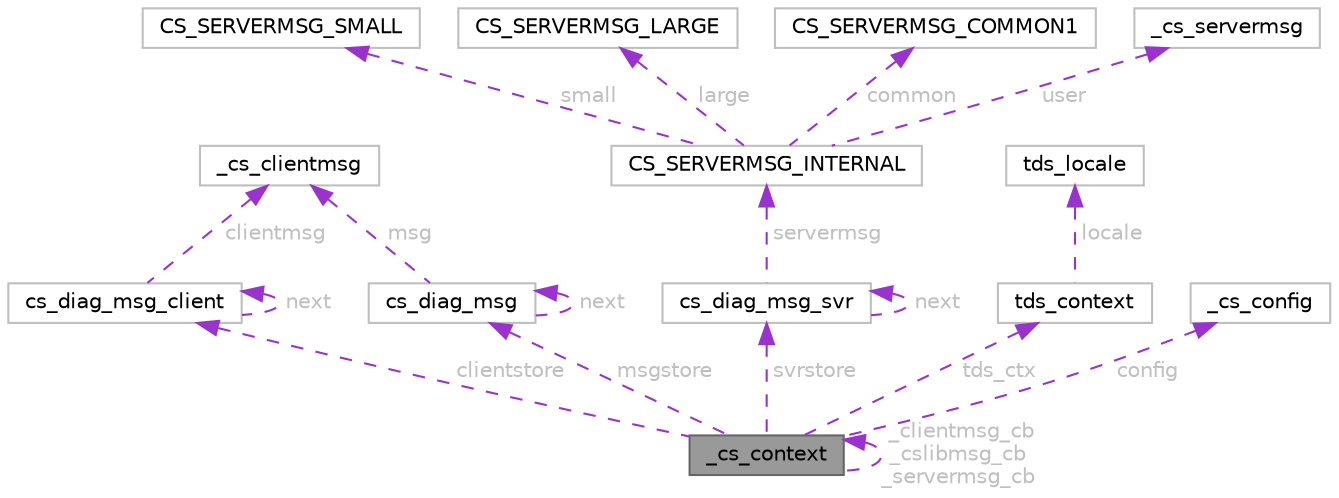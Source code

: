 digraph "_cs_context"
{
 // LATEX_PDF_SIZE
  bgcolor="transparent";
  edge [fontname=Helvetica,fontsize=10,labelfontname=Helvetica,labelfontsize=10];
  node [fontname=Helvetica,fontsize=10,shape=box,height=0.2,width=0.4];
  Node1 [id="Node000001",label="_cs_context",height=0.2,width=0.4,color="gray40", fillcolor="grey60", style="filled", fontcolor="black",tooltip=" "];
  Node2 -> Node1 [id="edge1_Node000001_Node000002",dir="back",color="darkorchid3",style="dashed",tooltip=" ",label=" clientstore",fontcolor="grey" ];
  Node2 [id="Node000002",label="cs_diag_msg_client",height=0.2,width=0.4,color="grey75", fillcolor="white", style="filled",URL="$a00886.html",tooltip=" "];
  Node2 -> Node2 [id="edge2_Node000002_Node000002",dir="back",color="darkorchid3",style="dashed",tooltip=" ",label=" next",fontcolor="grey" ];
  Node3 -> Node2 [id="edge3_Node000002_Node000003",dir="back",color="darkorchid3",style="dashed",tooltip=" ",label=" clientmsg",fontcolor="grey" ];
  Node3 [id="Node000003",label="_cs_clientmsg",height=0.2,width=0.4,color="grey75", fillcolor="white", style="filled",URL="$a00874.html",tooltip=" "];
  Node4 -> Node1 [id="edge4_Node000001_Node000004",dir="back",color="darkorchid3",style="dashed",tooltip=" ",label=" svrstore",fontcolor="grey" ];
  Node4 [id="Node000004",label="cs_diag_msg_svr",height=0.2,width=0.4,color="grey75", fillcolor="white", style="filled",URL="$a00910.html",tooltip=" "];
  Node4 -> Node4 [id="edge5_Node000004_Node000004",dir="back",color="darkorchid3",style="dashed",tooltip=" ",label=" next",fontcolor="grey" ];
  Node5 -> Node4 [id="edge6_Node000004_Node000005",dir="back",color="darkorchid3",style="dashed",tooltip=" ",label=" servermsg",fontcolor="grey" ];
  Node5 [id="Node000005",label="CS_SERVERMSG_INTERNAL",height=0.2,width=0.4,color="grey75", fillcolor="white", style="filled",URL="$a00906.html",tooltip=" "];
  Node6 -> Node5 [id="edge7_Node000005_Node000006",dir="back",color="darkorchid3",style="dashed",tooltip=" ",label=" small",fontcolor="grey" ];
  Node6 [id="Node000006",label="CS_SERVERMSG_SMALL",height=0.2,width=0.4,color="grey75", fillcolor="white", style="filled",URL="$a00890.html",tooltip=" "];
  Node7 -> Node5 [id="edge8_Node000005_Node000007",dir="back",color="darkorchid3",style="dashed",tooltip=" ",label=" large",fontcolor="grey" ];
  Node7 [id="Node000007",label="CS_SERVERMSG_LARGE",height=0.2,width=0.4,color="grey75", fillcolor="white", style="filled",URL="$a00894.html",tooltip=" "];
  Node8 -> Node5 [id="edge9_Node000005_Node000008",dir="back",color="darkorchid3",style="dashed",tooltip=" ",label=" common",fontcolor="grey" ];
  Node8 [id="Node000008",label="CS_SERVERMSG_COMMON1",height=0.2,width=0.4,color="grey75", fillcolor="white", style="filled",URL="$a00898.html",tooltip=" "];
  Node9 -> Node5 [id="edge10_Node000005_Node000009",dir="back",color="darkorchid3",style="dashed",tooltip=" ",label=" user",fontcolor="grey" ];
  Node9 [id="Node000009",label="_cs_servermsg",height=0.2,width=0.4,color="grey75", fillcolor="white", style="filled",URL="$a00878.html",tooltip=" "];
  Node10 -> Node1 [id="edge11_Node000001_Node000010",dir="back",color="darkorchid3",style="dashed",tooltip=" ",label=" msgstore",fontcolor="grey" ];
  Node10 [id="Node000010",label="cs_diag_msg",height=0.2,width=0.4,color="grey75", fillcolor="white", style="filled",URL="$a00914.html",tooltip=" "];
  Node3 -> Node10 [id="edge12_Node000010_Node000003",dir="back",color="darkorchid3",style="dashed",tooltip=" ",label=" msg",fontcolor="grey" ];
  Node10 -> Node10 [id="edge13_Node000010_Node000010",dir="back",color="darkorchid3",style="dashed",tooltip=" ",label=" next",fontcolor="grey" ];
  Node1 -> Node1 [id="edge14_Node000001_Node000001",dir="back",color="darkorchid3",style="dashed",tooltip=" ",label=" _clientmsg_cb\n_cslibmsg_cb\n_servermsg_cb",fontcolor="grey" ];
  Node11 -> Node1 [id="edge15_Node000001_Node000011",dir="back",color="darkorchid3",style="dashed",tooltip=" ",label=" tds_ctx",fontcolor="grey" ];
  Node11 [id="Node000011",label="tds_context",height=0.2,width=0.4,color="grey75", fillcolor="white", style="filled",URL="$a01278.html",tooltip=" "];
  Node12 -> Node11 [id="edge16_Node000011_Node000012",dir="back",color="darkorchid3",style="dashed",tooltip=" ",label=" locale",fontcolor="grey" ];
  Node12 [id="Node000012",label="tds_locale",height=0.2,width=0.4,color="grey75", fillcolor="white", style="filled",URL="$a01214.html",tooltip=" "];
  Node13 -> Node1 [id="edge17_Node000001_Node000013",dir="back",color="darkorchid3",style="dashed",tooltip=" ",label=" config",fontcolor="grey" ];
  Node13 [id="Node000013",label="_cs_config",height=0.2,width=0.4,color="grey75", fillcolor="white", style="filled",URL="$a00882.html",tooltip=" "];
}
